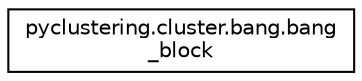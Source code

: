 digraph "Graphical Class Hierarchy"
{
 // INTERACTIVE_SVG=YES
 // LATEX_PDF_SIZE
  edge [fontname="Helvetica",fontsize="10",labelfontname="Helvetica",labelfontsize="10"];
  node [fontname="Helvetica",fontsize="10",shape=record];
  rankdir="LR";
  Node0 [label="pyclustering.cluster.bang.bang\l_block",height=0.2,width=0.4,color="black", fillcolor="white", style="filled",URL="$df/d92/classpyclustering_1_1cluster_1_1bang_1_1bang__block.html",tooltip="BANG-block that represent spatial region in data space."];
}
